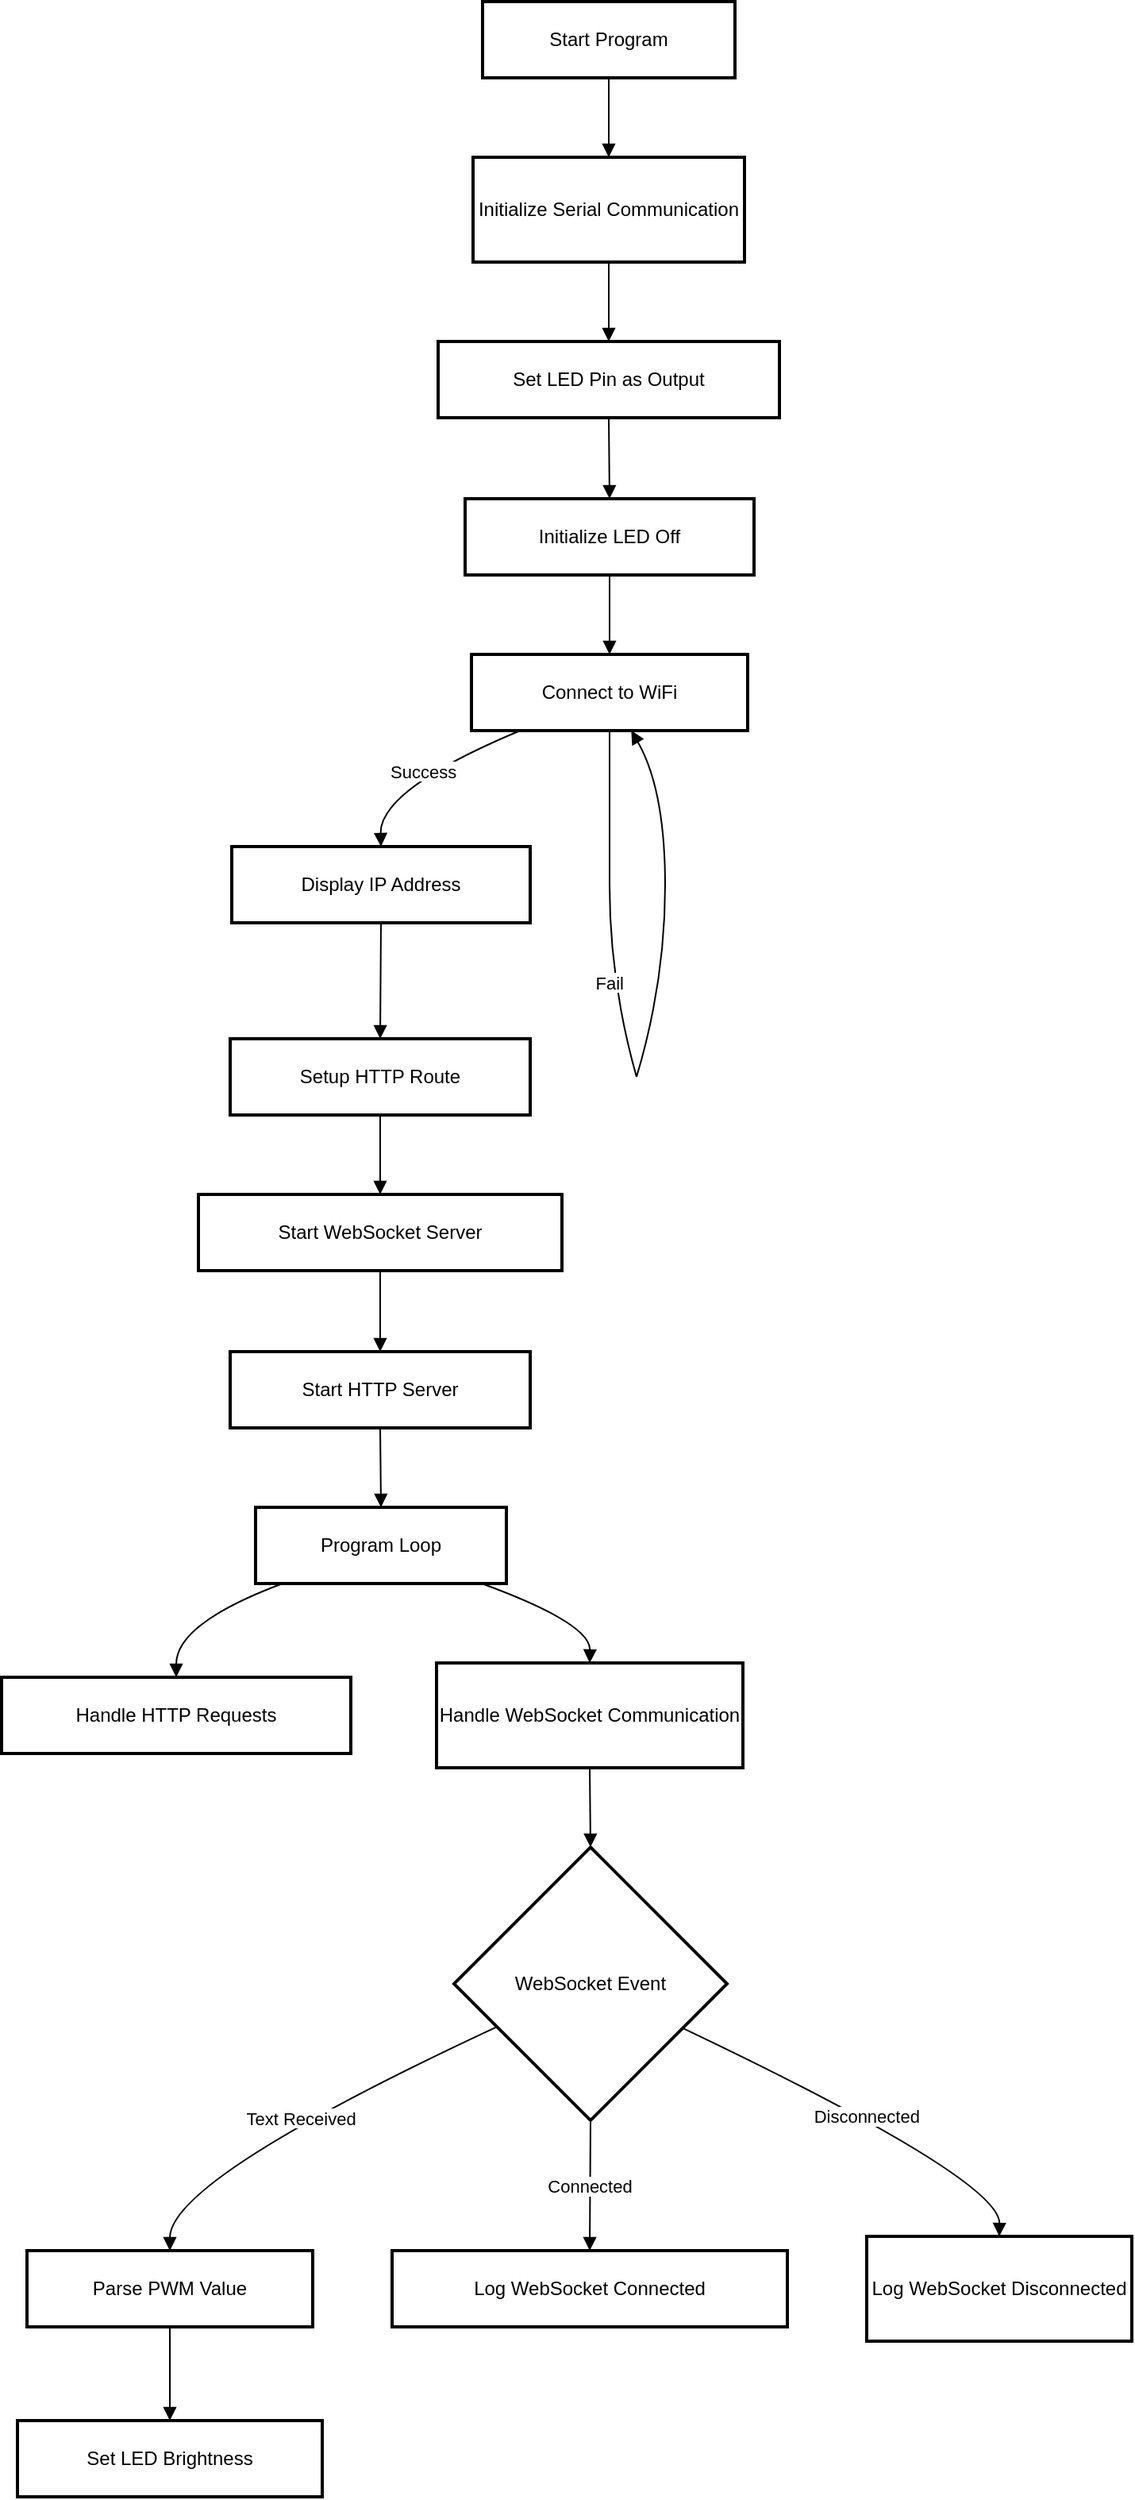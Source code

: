 <mxfile version="25.0.3">
  <diagram name="Halaman-1" id="YEWlFDaS-HX9edzTLpkh">
    <mxGraphModel dx="1050" dy="557" grid="1" gridSize="10" guides="1" tooltips="1" connect="1" arrows="1" fold="1" page="1" pageScale="1" pageWidth="827" pageHeight="1169" math="0" shadow="0">
      <root>
        <mxCell id="0" />
        <mxCell id="1" parent="0" />
        <mxCell id="cyzMnC-LjJcpKlZ7p0Iu-1" value="Start Program" style="whiteSpace=wrap;strokeWidth=2;" vertex="1" parent="1">
          <mxGeometry x="323" y="20" width="159" height="48" as="geometry" />
        </mxCell>
        <mxCell id="cyzMnC-LjJcpKlZ7p0Iu-2" value="Initialize Serial Communication" style="whiteSpace=wrap;strokeWidth=2;" vertex="1" parent="1">
          <mxGeometry x="317" y="118" width="171" height="66" as="geometry" />
        </mxCell>
        <mxCell id="cyzMnC-LjJcpKlZ7p0Iu-3" value="Set LED Pin as Output" style="whiteSpace=wrap;strokeWidth=2;" vertex="1" parent="1">
          <mxGeometry x="295" y="234" width="215" height="48" as="geometry" />
        </mxCell>
        <mxCell id="cyzMnC-LjJcpKlZ7p0Iu-4" value="Initialize LED Off" style="whiteSpace=wrap;strokeWidth=2;" vertex="1" parent="1">
          <mxGeometry x="312" y="333" width="182" height="48" as="geometry" />
        </mxCell>
        <mxCell id="cyzMnC-LjJcpKlZ7p0Iu-5" value="Connect to WiFi" style="whiteSpace=wrap;strokeWidth=2;" vertex="1" parent="1">
          <mxGeometry x="316" y="431" width="174" height="48" as="geometry" />
        </mxCell>
        <mxCell id="cyzMnC-LjJcpKlZ7p0Iu-6" value="Display IP Address" style="whiteSpace=wrap;strokeWidth=2;" vertex="1" parent="1">
          <mxGeometry x="165" y="552" width="188" height="48" as="geometry" />
        </mxCell>
        <mxCell id="cyzMnC-LjJcpKlZ7p0Iu-7" value="Setup HTTP Route" style="whiteSpace=wrap;strokeWidth=2;" vertex="1" parent="1">
          <mxGeometry x="164" y="673" width="189" height="48" as="geometry" />
        </mxCell>
        <mxCell id="cyzMnC-LjJcpKlZ7p0Iu-8" value="Start WebSocket Server" style="whiteSpace=wrap;strokeWidth=2;" vertex="1" parent="1">
          <mxGeometry x="144" y="771" width="229" height="48" as="geometry" />
        </mxCell>
        <mxCell id="cyzMnC-LjJcpKlZ7p0Iu-9" value="Start HTTP Server" style="whiteSpace=wrap;strokeWidth=2;" vertex="1" parent="1">
          <mxGeometry x="164" y="870" width="189" height="48" as="geometry" />
        </mxCell>
        <mxCell id="cyzMnC-LjJcpKlZ7p0Iu-10" value="Program Loop" style="whiteSpace=wrap;strokeWidth=2;" vertex="1" parent="1">
          <mxGeometry x="180" y="968" width="158" height="48" as="geometry" />
        </mxCell>
        <mxCell id="cyzMnC-LjJcpKlZ7p0Iu-11" value="Handle HTTP Requests" style="whiteSpace=wrap;strokeWidth=2;" vertex="1" parent="1">
          <mxGeometry x="20" y="1075" width="220" height="48" as="geometry" />
        </mxCell>
        <mxCell id="cyzMnC-LjJcpKlZ7p0Iu-12" value="Handle WebSocket Communication" style="whiteSpace=wrap;strokeWidth=2;" vertex="1" parent="1">
          <mxGeometry x="294" y="1066" width="193" height="66" as="geometry" />
        </mxCell>
        <mxCell id="cyzMnC-LjJcpKlZ7p0Iu-13" value="WebSocket Event" style="rhombus;strokeWidth=2;whiteSpace=wrap;" vertex="1" parent="1">
          <mxGeometry x="305" y="1182" width="172" height="172" as="geometry" />
        </mxCell>
        <mxCell id="cyzMnC-LjJcpKlZ7p0Iu-14" value="Parse PWM Value" style="whiteSpace=wrap;strokeWidth=2;" vertex="1" parent="1">
          <mxGeometry x="36" y="1436" width="180" height="48" as="geometry" />
        </mxCell>
        <mxCell id="cyzMnC-LjJcpKlZ7p0Iu-15" value="Set LED Brightness" style="whiteSpace=wrap;strokeWidth=2;" vertex="1" parent="1">
          <mxGeometry x="30" y="1543" width="192" height="48" as="geometry" />
        </mxCell>
        <mxCell id="cyzMnC-LjJcpKlZ7p0Iu-16" value="Log WebSocket Connected" style="whiteSpace=wrap;strokeWidth=2;" vertex="1" parent="1">
          <mxGeometry x="266" y="1436" width="249" height="48" as="geometry" />
        </mxCell>
        <mxCell id="cyzMnC-LjJcpKlZ7p0Iu-17" value="Log WebSocket Disconnected" style="whiteSpace=wrap;strokeWidth=2;" vertex="1" parent="1">
          <mxGeometry x="565" y="1427" width="167" height="66" as="geometry" />
        </mxCell>
        <mxCell id="cyzMnC-LjJcpKlZ7p0Iu-18" value="" style="whiteSpace=wrap;strokeWidth=2;" vertex="1" parent="1">
          <mxGeometry x="403" y="576" as="geometry" />
        </mxCell>
        <mxCell id="cyzMnC-LjJcpKlZ7p0Iu-19" value="" style="whiteSpace=wrap;strokeWidth=2;" vertex="1" parent="1">
          <mxGeometry x="420" y="697" as="geometry" />
        </mxCell>
        <mxCell id="cyzMnC-LjJcpKlZ7p0Iu-20" value="" style="curved=1;startArrow=none;endArrow=block;exitX=0.5;exitY=1.01;entryX=0.5;entryY=0.01;rounded=0;" edge="1" parent="1" source="cyzMnC-LjJcpKlZ7p0Iu-1" target="cyzMnC-LjJcpKlZ7p0Iu-2">
          <mxGeometry relative="1" as="geometry">
            <Array as="points" />
          </mxGeometry>
        </mxCell>
        <mxCell id="cyzMnC-LjJcpKlZ7p0Iu-21" value="" style="curved=1;startArrow=none;endArrow=block;exitX=0.5;exitY=1.01;entryX=0.5;entryY=0.01;rounded=0;" edge="1" parent="1" source="cyzMnC-LjJcpKlZ7p0Iu-2" target="cyzMnC-LjJcpKlZ7p0Iu-3">
          <mxGeometry relative="1" as="geometry">
            <Array as="points" />
          </mxGeometry>
        </mxCell>
        <mxCell id="cyzMnC-LjJcpKlZ7p0Iu-22" value="" style="curved=1;startArrow=none;endArrow=block;exitX=0.5;exitY=1.02;entryX=0.5;entryY=0;rounded=0;" edge="1" parent="1" source="cyzMnC-LjJcpKlZ7p0Iu-3" target="cyzMnC-LjJcpKlZ7p0Iu-4">
          <mxGeometry relative="1" as="geometry">
            <Array as="points" />
          </mxGeometry>
        </mxCell>
        <mxCell id="cyzMnC-LjJcpKlZ7p0Iu-23" value="" style="curved=1;startArrow=none;endArrow=block;exitX=0.5;exitY=1;entryX=0.5;entryY=0;rounded=0;" edge="1" parent="1" source="cyzMnC-LjJcpKlZ7p0Iu-4" target="cyzMnC-LjJcpKlZ7p0Iu-5">
          <mxGeometry relative="1" as="geometry">
            <Array as="points" />
          </mxGeometry>
        </mxCell>
        <mxCell id="cyzMnC-LjJcpKlZ7p0Iu-24" value="Success" style="curved=1;startArrow=none;endArrow=block;exitX=0.17;exitY=1.01;entryX=0.5;entryY=0;rounded=0;" edge="1" parent="1" source="cyzMnC-LjJcpKlZ7p0Iu-5" target="cyzMnC-LjJcpKlZ7p0Iu-6">
          <mxGeometry relative="1" as="geometry">
            <Array as="points">
              <mxPoint x="258" y="516" />
            </Array>
          </mxGeometry>
        </mxCell>
        <mxCell id="cyzMnC-LjJcpKlZ7p0Iu-25" value="" style="curved=1;startArrow=none;endArrow=none;exitX=0.5;exitY=1.01;entryX=-Infinity;entryY=Infinity;rounded=0;" edge="1" parent="1" source="cyzMnC-LjJcpKlZ7p0Iu-5" target="cyzMnC-LjJcpKlZ7p0Iu-18">
          <mxGeometry relative="1" as="geometry">
            <Array as="points" />
          </mxGeometry>
        </mxCell>
        <mxCell id="cyzMnC-LjJcpKlZ7p0Iu-26" value="Fail" style="curved=1;startArrow=none;endArrow=none;exitX=-Infinity;exitY=Infinity;entryX=Infinity;entryY=-Infinity;rounded=0;" edge="1" parent="1" source="cyzMnC-LjJcpKlZ7p0Iu-18" target="cyzMnC-LjJcpKlZ7p0Iu-19">
          <mxGeometry relative="1" as="geometry">
            <Array as="points">
              <mxPoint x="403" y="637" />
            </Array>
          </mxGeometry>
        </mxCell>
        <mxCell id="cyzMnC-LjJcpKlZ7p0Iu-27" value="" style="curved=1;startArrow=none;endArrow=block;exitX=Infinity;exitY=-Infinity;entryX=0.58;entryY=1.01;rounded=0;" edge="1" parent="1" source="cyzMnC-LjJcpKlZ7p0Iu-19" target="cyzMnC-LjJcpKlZ7p0Iu-5">
          <mxGeometry relative="1" as="geometry">
            <Array as="points">
              <mxPoint x="438" y="637" />
              <mxPoint x="438" y="516" />
            </Array>
          </mxGeometry>
        </mxCell>
        <mxCell id="cyzMnC-LjJcpKlZ7p0Iu-28" value="" style="curved=1;startArrow=none;endArrow=block;exitX=0.5;exitY=1.01;entryX=0.5;entryY=0;rounded=0;" edge="1" parent="1" source="cyzMnC-LjJcpKlZ7p0Iu-6" target="cyzMnC-LjJcpKlZ7p0Iu-7">
          <mxGeometry relative="1" as="geometry">
            <Array as="points" />
          </mxGeometry>
        </mxCell>
        <mxCell id="cyzMnC-LjJcpKlZ7p0Iu-29" value="" style="curved=1;startArrow=none;endArrow=block;exitX=0.5;exitY=1;entryX=0.5;entryY=0;rounded=0;" edge="1" parent="1" source="cyzMnC-LjJcpKlZ7p0Iu-7" target="cyzMnC-LjJcpKlZ7p0Iu-8">
          <mxGeometry relative="1" as="geometry">
            <Array as="points" />
          </mxGeometry>
        </mxCell>
        <mxCell id="cyzMnC-LjJcpKlZ7p0Iu-30" value="" style="curved=1;startArrow=none;endArrow=block;exitX=0.5;exitY=1.01;entryX=0.5;entryY=-0.01;rounded=0;" edge="1" parent="1" source="cyzMnC-LjJcpKlZ7p0Iu-8" target="cyzMnC-LjJcpKlZ7p0Iu-9">
          <mxGeometry relative="1" as="geometry">
            <Array as="points" />
          </mxGeometry>
        </mxCell>
        <mxCell id="cyzMnC-LjJcpKlZ7p0Iu-31" value="" style="curved=1;startArrow=none;endArrow=block;exitX=0.5;exitY=1;entryX=0.5;entryY=0;rounded=0;" edge="1" parent="1" source="cyzMnC-LjJcpKlZ7p0Iu-9" target="cyzMnC-LjJcpKlZ7p0Iu-10">
          <mxGeometry relative="1" as="geometry">
            <Array as="points" />
          </mxGeometry>
        </mxCell>
        <mxCell id="cyzMnC-LjJcpKlZ7p0Iu-32" value="" style="curved=1;startArrow=none;endArrow=block;exitX=0.1;exitY=1.01;entryX=0.5;entryY=0;rounded=0;" edge="1" parent="1" source="cyzMnC-LjJcpKlZ7p0Iu-10" target="cyzMnC-LjJcpKlZ7p0Iu-11">
          <mxGeometry relative="1" as="geometry">
            <Array as="points">
              <mxPoint x="130" y="1041" />
            </Array>
          </mxGeometry>
        </mxCell>
        <mxCell id="cyzMnC-LjJcpKlZ7p0Iu-33" value="" style="curved=1;startArrow=none;endArrow=block;exitX=0.91;exitY=1.01;entryX=0.5;entryY=0.01;rounded=0;" edge="1" parent="1" source="cyzMnC-LjJcpKlZ7p0Iu-10" target="cyzMnC-LjJcpKlZ7p0Iu-12">
          <mxGeometry relative="1" as="geometry">
            <Array as="points">
              <mxPoint x="391" y="1041" />
            </Array>
          </mxGeometry>
        </mxCell>
        <mxCell id="cyzMnC-LjJcpKlZ7p0Iu-34" value="" style="curved=1;startArrow=none;endArrow=block;exitX=0.5;exitY=1.01;entryX=0.5;entryY=0;rounded=0;" edge="1" parent="1" source="cyzMnC-LjJcpKlZ7p0Iu-12" target="cyzMnC-LjJcpKlZ7p0Iu-13">
          <mxGeometry relative="1" as="geometry">
            <Array as="points" />
          </mxGeometry>
        </mxCell>
        <mxCell id="cyzMnC-LjJcpKlZ7p0Iu-35" value="Text Received" style="curved=1;startArrow=none;endArrow=block;exitX=0;exitY=0.73;entryX=0.5;entryY=0;rounded=0;" edge="1" parent="1" source="cyzMnC-LjJcpKlZ7p0Iu-13" target="cyzMnC-LjJcpKlZ7p0Iu-14">
          <mxGeometry relative="1" as="geometry">
            <Array as="points">
              <mxPoint x="126" y="1391" />
            </Array>
          </mxGeometry>
        </mxCell>
        <mxCell id="cyzMnC-LjJcpKlZ7p0Iu-36" value="" style="curved=1;startArrow=none;endArrow=block;exitX=0.5;exitY=1;entryX=0.5;entryY=0;rounded=0;" edge="1" parent="1" source="cyzMnC-LjJcpKlZ7p0Iu-14" target="cyzMnC-LjJcpKlZ7p0Iu-15">
          <mxGeometry relative="1" as="geometry">
            <Array as="points" />
          </mxGeometry>
        </mxCell>
        <mxCell id="cyzMnC-LjJcpKlZ7p0Iu-37" value="Connected" style="curved=1;startArrow=none;endArrow=block;exitX=0.5;exitY=1;entryX=0.5;entryY=0;rounded=0;" edge="1" parent="1" source="cyzMnC-LjJcpKlZ7p0Iu-13" target="cyzMnC-LjJcpKlZ7p0Iu-16">
          <mxGeometry relative="1" as="geometry">
            <Array as="points" />
          </mxGeometry>
        </mxCell>
        <mxCell id="cyzMnC-LjJcpKlZ7p0Iu-38" value="Disconnected" style="curved=1;startArrow=none;endArrow=block;exitX=1;exitY=0.74;entryX=0.5;entryY=0;rounded=0;" edge="1" parent="1" source="cyzMnC-LjJcpKlZ7p0Iu-13" target="cyzMnC-LjJcpKlZ7p0Iu-17">
          <mxGeometry relative="1" as="geometry">
            <Array as="points">
              <mxPoint x="649" y="1391" />
            </Array>
          </mxGeometry>
        </mxCell>
      </root>
    </mxGraphModel>
  </diagram>
</mxfile>
